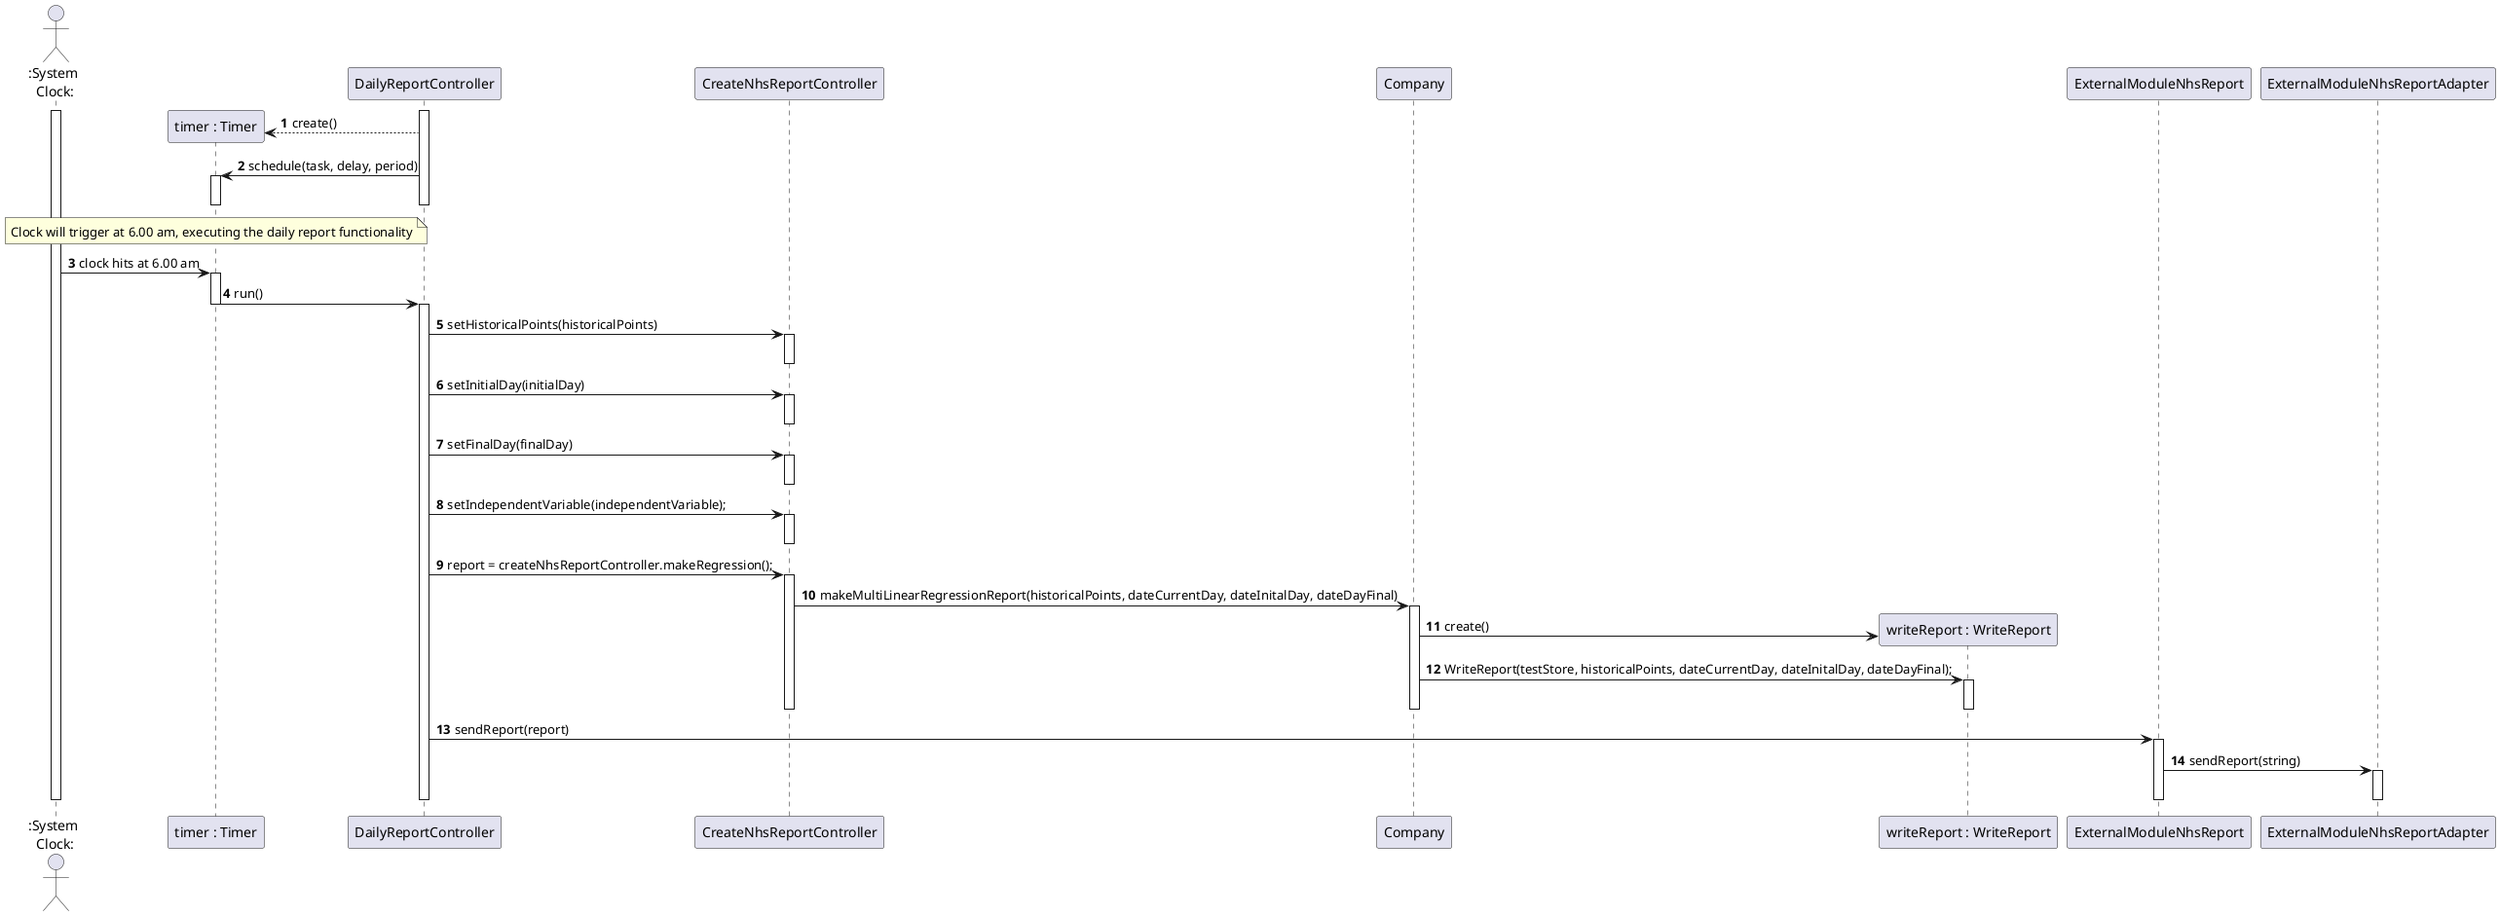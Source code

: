 @startuml

autonumber

actor ":System\n Clock:" as Clock
participant "timer : Timer" as timer
participant DailyReportController as controller
participant CreateNhsReportController as controller1
participant Company as company
participant "writeReport : WriteReport" as writereport
participant ExternalModuleNhsReport as interface
participant ExternalModuleNhsReportAdapter as adapter

activate Clock
activate controller
create timer
controller --> timer : create()
controller -> timer : schedule(task, delay, period)
activate timer
deactivate controller
deactivate timer

note over timer : Clock will trigger at 6.00 am, executing the daily report functionality

Clock -> timer : clock hits at 6.00 am
activate timer
timer -> controller : run()
deactivate timer
activate controller

controller -> controller1 : setHistoricalPoints(historicalPoints)
activate controller1
deactivate controller1
controller -> controller1 : setInitialDay(initialDay)
activate controller1
deactivate controller1
controller -> controller1 : setFinalDay(finalDay)
activate controller1
deactivate controller1
controller -> controller1 : setIndependentVariable(independentVariable);
activate controller1
deactivate controller1
controller -> controller1 : report = createNhsReportController.makeRegression();
activate controller1
controller1 -> company : makeMultiLinearRegressionReport(historicalPoints, dateCurrentDay, dateInitalDay, dateDayFinal)
activate company
create writereport
company -> writereport : create()
company -> writereport : WriteReport(testStore, historicalPoints, dateCurrentDay, dateInitalDay, dateDayFinal);
activate writereport
deactivate writereport
deactivate company
deactivate controller1


controller -> interface : sendReport(report)
activate interface
interface -> adapter : sendReport(string)
activate adapter
deactivate interface
deactivate adapter
deactivate controller

deactivate Clock

@enduml